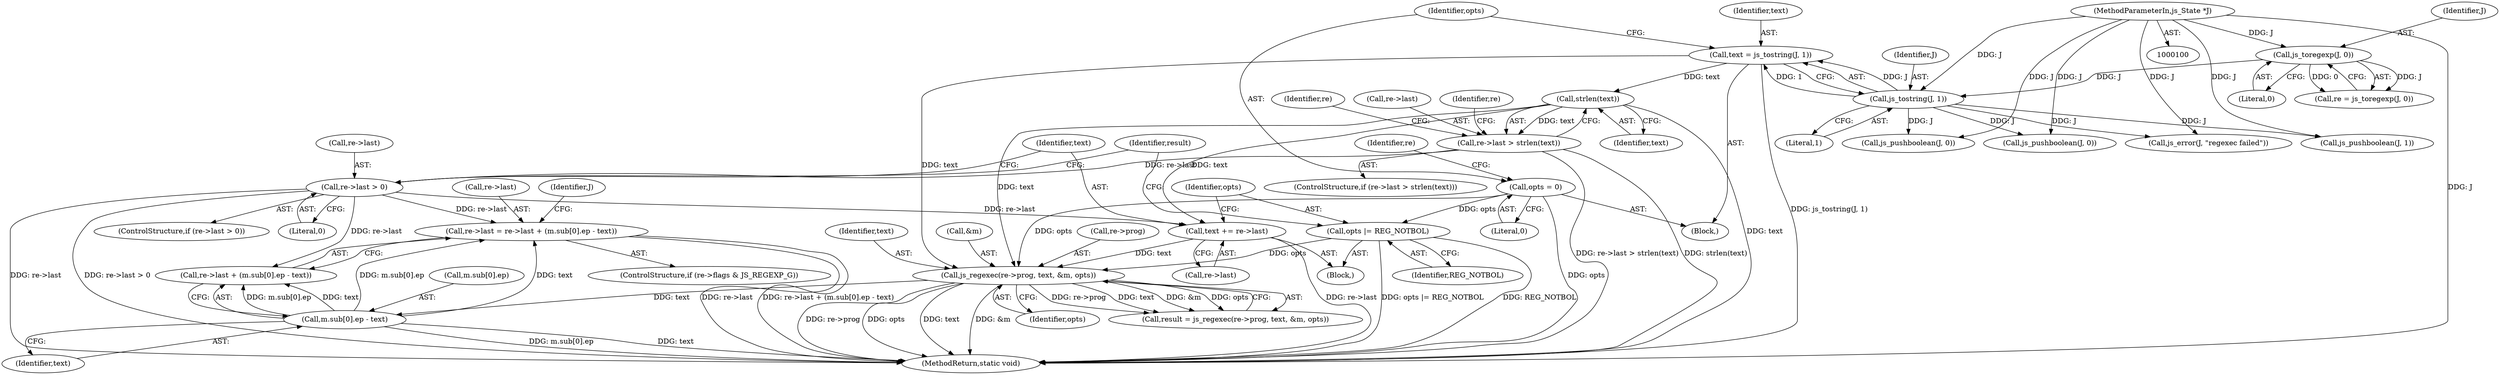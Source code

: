 digraph "0_mujs_00d4606c3baf813b7b1c176823b2729bf51002a2@integer" {
"1000188" [label="(Call,re->last = re->last + (m.sub[0].ep - text))"];
"1000146" [label="(Call,re->last > 0)"];
"1000129" [label="(Call,re->last > strlen(text))"];
"1000133" [label="(Call,strlen(text))"];
"1000113" [label="(Call,text = js_tostring(J, 1))"];
"1000115" [label="(Call,js_tostring(J, 1))"];
"1000110" [label="(Call,js_toregexp(J, 0))"];
"1000101" [label="(MethodParameterIn,js_State *J)"];
"1000196" [label="(Call,m.sub[0].ep - text)"];
"1000162" [label="(Call,js_regexec(re->prog, text, &m, opts))"];
"1000152" [label="(Call,text += re->last)"];
"1000157" [label="(Call,opts |= REG_NOTBOL)"];
"1000118" [label="(Call,opts = 0)"];
"1000130" [label="(Call,re->last)"];
"1000113" [label="(Call,text = js_tostring(J, 1))"];
"1000146" [label="(Call,re->last > 0)"];
"1000192" [label="(Call,re->last + (m.sub[0].ep - text))"];
"1000145" [label="(ControlStructure,if (re->last > 0))"];
"1000115" [label="(Call,js_tostring(J, 1))"];
"1000119" [label="(Identifier,opts)"];
"1000161" [label="(Identifier,result)"];
"1000189" [label="(Call,re->last)"];
"1000150" [label="(Literal,0)"];
"1000206" [label="(Identifier,J)"];
"1000197" [label="(Call,m.sub[0].ep)"];
"1000163" [label="(Call,re->prog)"];
"1000204" [label="(Identifier,text)"];
"1000162" [label="(Call,js_regexec(re->prog, text, &m, opts))"];
"1000124" [label="(Identifier,re)"];
"1000152" [label="(Call,text += re->last)"];
"1000147" [label="(Call,re->last)"];
"1000114" [label="(Identifier,text)"];
"1000166" [label="(Identifier,text)"];
"1000134" [label="(Identifier,text)"];
"1000116" [label="(Identifier,J)"];
"1000118" [label="(Call,opts = 0)"];
"1000148" [label="(Identifier,re)"];
"1000167" [label="(Call,&m)"];
"1000159" [label="(Identifier,REG_NOTBOL)"];
"1000138" [label="(Identifier,re)"];
"1000111" [label="(Identifier,J)"];
"1000117" [label="(Literal,1)"];
"1000108" [label="(Call,re = js_toregexp(J, 0))"];
"1000196" [label="(Call,m.sub[0].ep - text)"];
"1000174" [label="(Call,js_error(J, \"regexec failed\"))"];
"1000220" [label="(Call,js_pushboolean(J, 0))"];
"1000223" [label="(MethodReturn,static void)"];
"1000128" [label="(ControlStructure,if (re->last > strlen(text)))"];
"1000157" [label="(Call,opts |= REG_NOTBOL)"];
"1000188" [label="(Call,re->last = re->last + (m.sub[0].ep - text))"];
"1000112" [label="(Literal,0)"];
"1000158" [label="(Identifier,opts)"];
"1000169" [label="(Identifier,opts)"];
"1000153" [label="(Identifier,text)"];
"1000101" [label="(MethodParameterIn,js_State *J)"];
"1000120" [label="(Literal,0)"];
"1000151" [label="(Block,)"];
"1000110" [label="(Call,js_toregexp(J, 0))"];
"1000205" [label="(Call,js_pushboolean(J, 1))"];
"1000141" [label="(Call,js_pushboolean(J, 0))"];
"1000129" [label="(Call,re->last > strlen(text))"];
"1000133" [label="(Call,strlen(text))"];
"1000154" [label="(Call,re->last)"];
"1000160" [label="(Call,result = js_regexec(re->prog, text, &m, opts))"];
"1000102" [label="(Block,)"];
"1000182" [label="(ControlStructure,if (re->flags & JS_REGEXP_G))"];
"1000188" -> "1000182"  [label="AST: "];
"1000188" -> "1000192"  [label="CFG: "];
"1000189" -> "1000188"  [label="AST: "];
"1000192" -> "1000188"  [label="AST: "];
"1000206" -> "1000188"  [label="CFG: "];
"1000188" -> "1000223"  [label="DDG: re->last"];
"1000188" -> "1000223"  [label="DDG: re->last + (m.sub[0].ep - text)"];
"1000146" -> "1000188"  [label="DDG: re->last"];
"1000196" -> "1000188"  [label="DDG: m.sub[0].ep"];
"1000196" -> "1000188"  [label="DDG: text"];
"1000146" -> "1000145"  [label="AST: "];
"1000146" -> "1000150"  [label="CFG: "];
"1000147" -> "1000146"  [label="AST: "];
"1000150" -> "1000146"  [label="AST: "];
"1000153" -> "1000146"  [label="CFG: "];
"1000161" -> "1000146"  [label="CFG: "];
"1000146" -> "1000223"  [label="DDG: re->last > 0"];
"1000146" -> "1000223"  [label="DDG: re->last"];
"1000129" -> "1000146"  [label="DDG: re->last"];
"1000146" -> "1000152"  [label="DDG: re->last"];
"1000146" -> "1000192"  [label="DDG: re->last"];
"1000129" -> "1000128"  [label="AST: "];
"1000129" -> "1000133"  [label="CFG: "];
"1000130" -> "1000129"  [label="AST: "];
"1000133" -> "1000129"  [label="AST: "];
"1000138" -> "1000129"  [label="CFG: "];
"1000148" -> "1000129"  [label="CFG: "];
"1000129" -> "1000223"  [label="DDG: strlen(text)"];
"1000129" -> "1000223"  [label="DDG: re->last > strlen(text)"];
"1000133" -> "1000129"  [label="DDG: text"];
"1000133" -> "1000134"  [label="CFG: "];
"1000134" -> "1000133"  [label="AST: "];
"1000133" -> "1000223"  [label="DDG: text"];
"1000113" -> "1000133"  [label="DDG: text"];
"1000133" -> "1000152"  [label="DDG: text"];
"1000133" -> "1000162"  [label="DDG: text"];
"1000113" -> "1000102"  [label="AST: "];
"1000113" -> "1000115"  [label="CFG: "];
"1000114" -> "1000113"  [label="AST: "];
"1000115" -> "1000113"  [label="AST: "];
"1000119" -> "1000113"  [label="CFG: "];
"1000113" -> "1000223"  [label="DDG: js_tostring(J, 1)"];
"1000115" -> "1000113"  [label="DDG: J"];
"1000115" -> "1000113"  [label="DDG: 1"];
"1000113" -> "1000162"  [label="DDG: text"];
"1000115" -> "1000117"  [label="CFG: "];
"1000116" -> "1000115"  [label="AST: "];
"1000117" -> "1000115"  [label="AST: "];
"1000110" -> "1000115"  [label="DDG: J"];
"1000101" -> "1000115"  [label="DDG: J"];
"1000115" -> "1000141"  [label="DDG: J"];
"1000115" -> "1000174"  [label="DDG: J"];
"1000115" -> "1000205"  [label="DDG: J"];
"1000115" -> "1000220"  [label="DDG: J"];
"1000110" -> "1000108"  [label="AST: "];
"1000110" -> "1000112"  [label="CFG: "];
"1000111" -> "1000110"  [label="AST: "];
"1000112" -> "1000110"  [label="AST: "];
"1000108" -> "1000110"  [label="CFG: "];
"1000110" -> "1000108"  [label="DDG: J"];
"1000110" -> "1000108"  [label="DDG: 0"];
"1000101" -> "1000110"  [label="DDG: J"];
"1000101" -> "1000100"  [label="AST: "];
"1000101" -> "1000223"  [label="DDG: J"];
"1000101" -> "1000141"  [label="DDG: J"];
"1000101" -> "1000174"  [label="DDG: J"];
"1000101" -> "1000205"  [label="DDG: J"];
"1000101" -> "1000220"  [label="DDG: J"];
"1000196" -> "1000192"  [label="AST: "];
"1000196" -> "1000204"  [label="CFG: "];
"1000197" -> "1000196"  [label="AST: "];
"1000204" -> "1000196"  [label="AST: "];
"1000192" -> "1000196"  [label="CFG: "];
"1000196" -> "1000223"  [label="DDG: m.sub[0].ep"];
"1000196" -> "1000223"  [label="DDG: text"];
"1000196" -> "1000192"  [label="DDG: m.sub[0].ep"];
"1000196" -> "1000192"  [label="DDG: text"];
"1000162" -> "1000196"  [label="DDG: text"];
"1000162" -> "1000160"  [label="AST: "];
"1000162" -> "1000169"  [label="CFG: "];
"1000163" -> "1000162"  [label="AST: "];
"1000166" -> "1000162"  [label="AST: "];
"1000167" -> "1000162"  [label="AST: "];
"1000169" -> "1000162"  [label="AST: "];
"1000160" -> "1000162"  [label="CFG: "];
"1000162" -> "1000223"  [label="DDG: opts"];
"1000162" -> "1000223"  [label="DDG: text"];
"1000162" -> "1000223"  [label="DDG: &m"];
"1000162" -> "1000223"  [label="DDG: re->prog"];
"1000162" -> "1000160"  [label="DDG: re->prog"];
"1000162" -> "1000160"  [label="DDG: text"];
"1000162" -> "1000160"  [label="DDG: &m"];
"1000162" -> "1000160"  [label="DDG: opts"];
"1000152" -> "1000162"  [label="DDG: text"];
"1000157" -> "1000162"  [label="DDG: opts"];
"1000118" -> "1000162"  [label="DDG: opts"];
"1000152" -> "1000151"  [label="AST: "];
"1000152" -> "1000154"  [label="CFG: "];
"1000153" -> "1000152"  [label="AST: "];
"1000154" -> "1000152"  [label="AST: "];
"1000158" -> "1000152"  [label="CFG: "];
"1000152" -> "1000223"  [label="DDG: re->last"];
"1000157" -> "1000151"  [label="AST: "];
"1000157" -> "1000159"  [label="CFG: "];
"1000158" -> "1000157"  [label="AST: "];
"1000159" -> "1000157"  [label="AST: "];
"1000161" -> "1000157"  [label="CFG: "];
"1000157" -> "1000223"  [label="DDG: REG_NOTBOL"];
"1000157" -> "1000223"  [label="DDG: opts |= REG_NOTBOL"];
"1000118" -> "1000157"  [label="DDG: opts"];
"1000118" -> "1000102"  [label="AST: "];
"1000118" -> "1000120"  [label="CFG: "];
"1000119" -> "1000118"  [label="AST: "];
"1000120" -> "1000118"  [label="AST: "];
"1000124" -> "1000118"  [label="CFG: "];
"1000118" -> "1000223"  [label="DDG: opts"];
}
